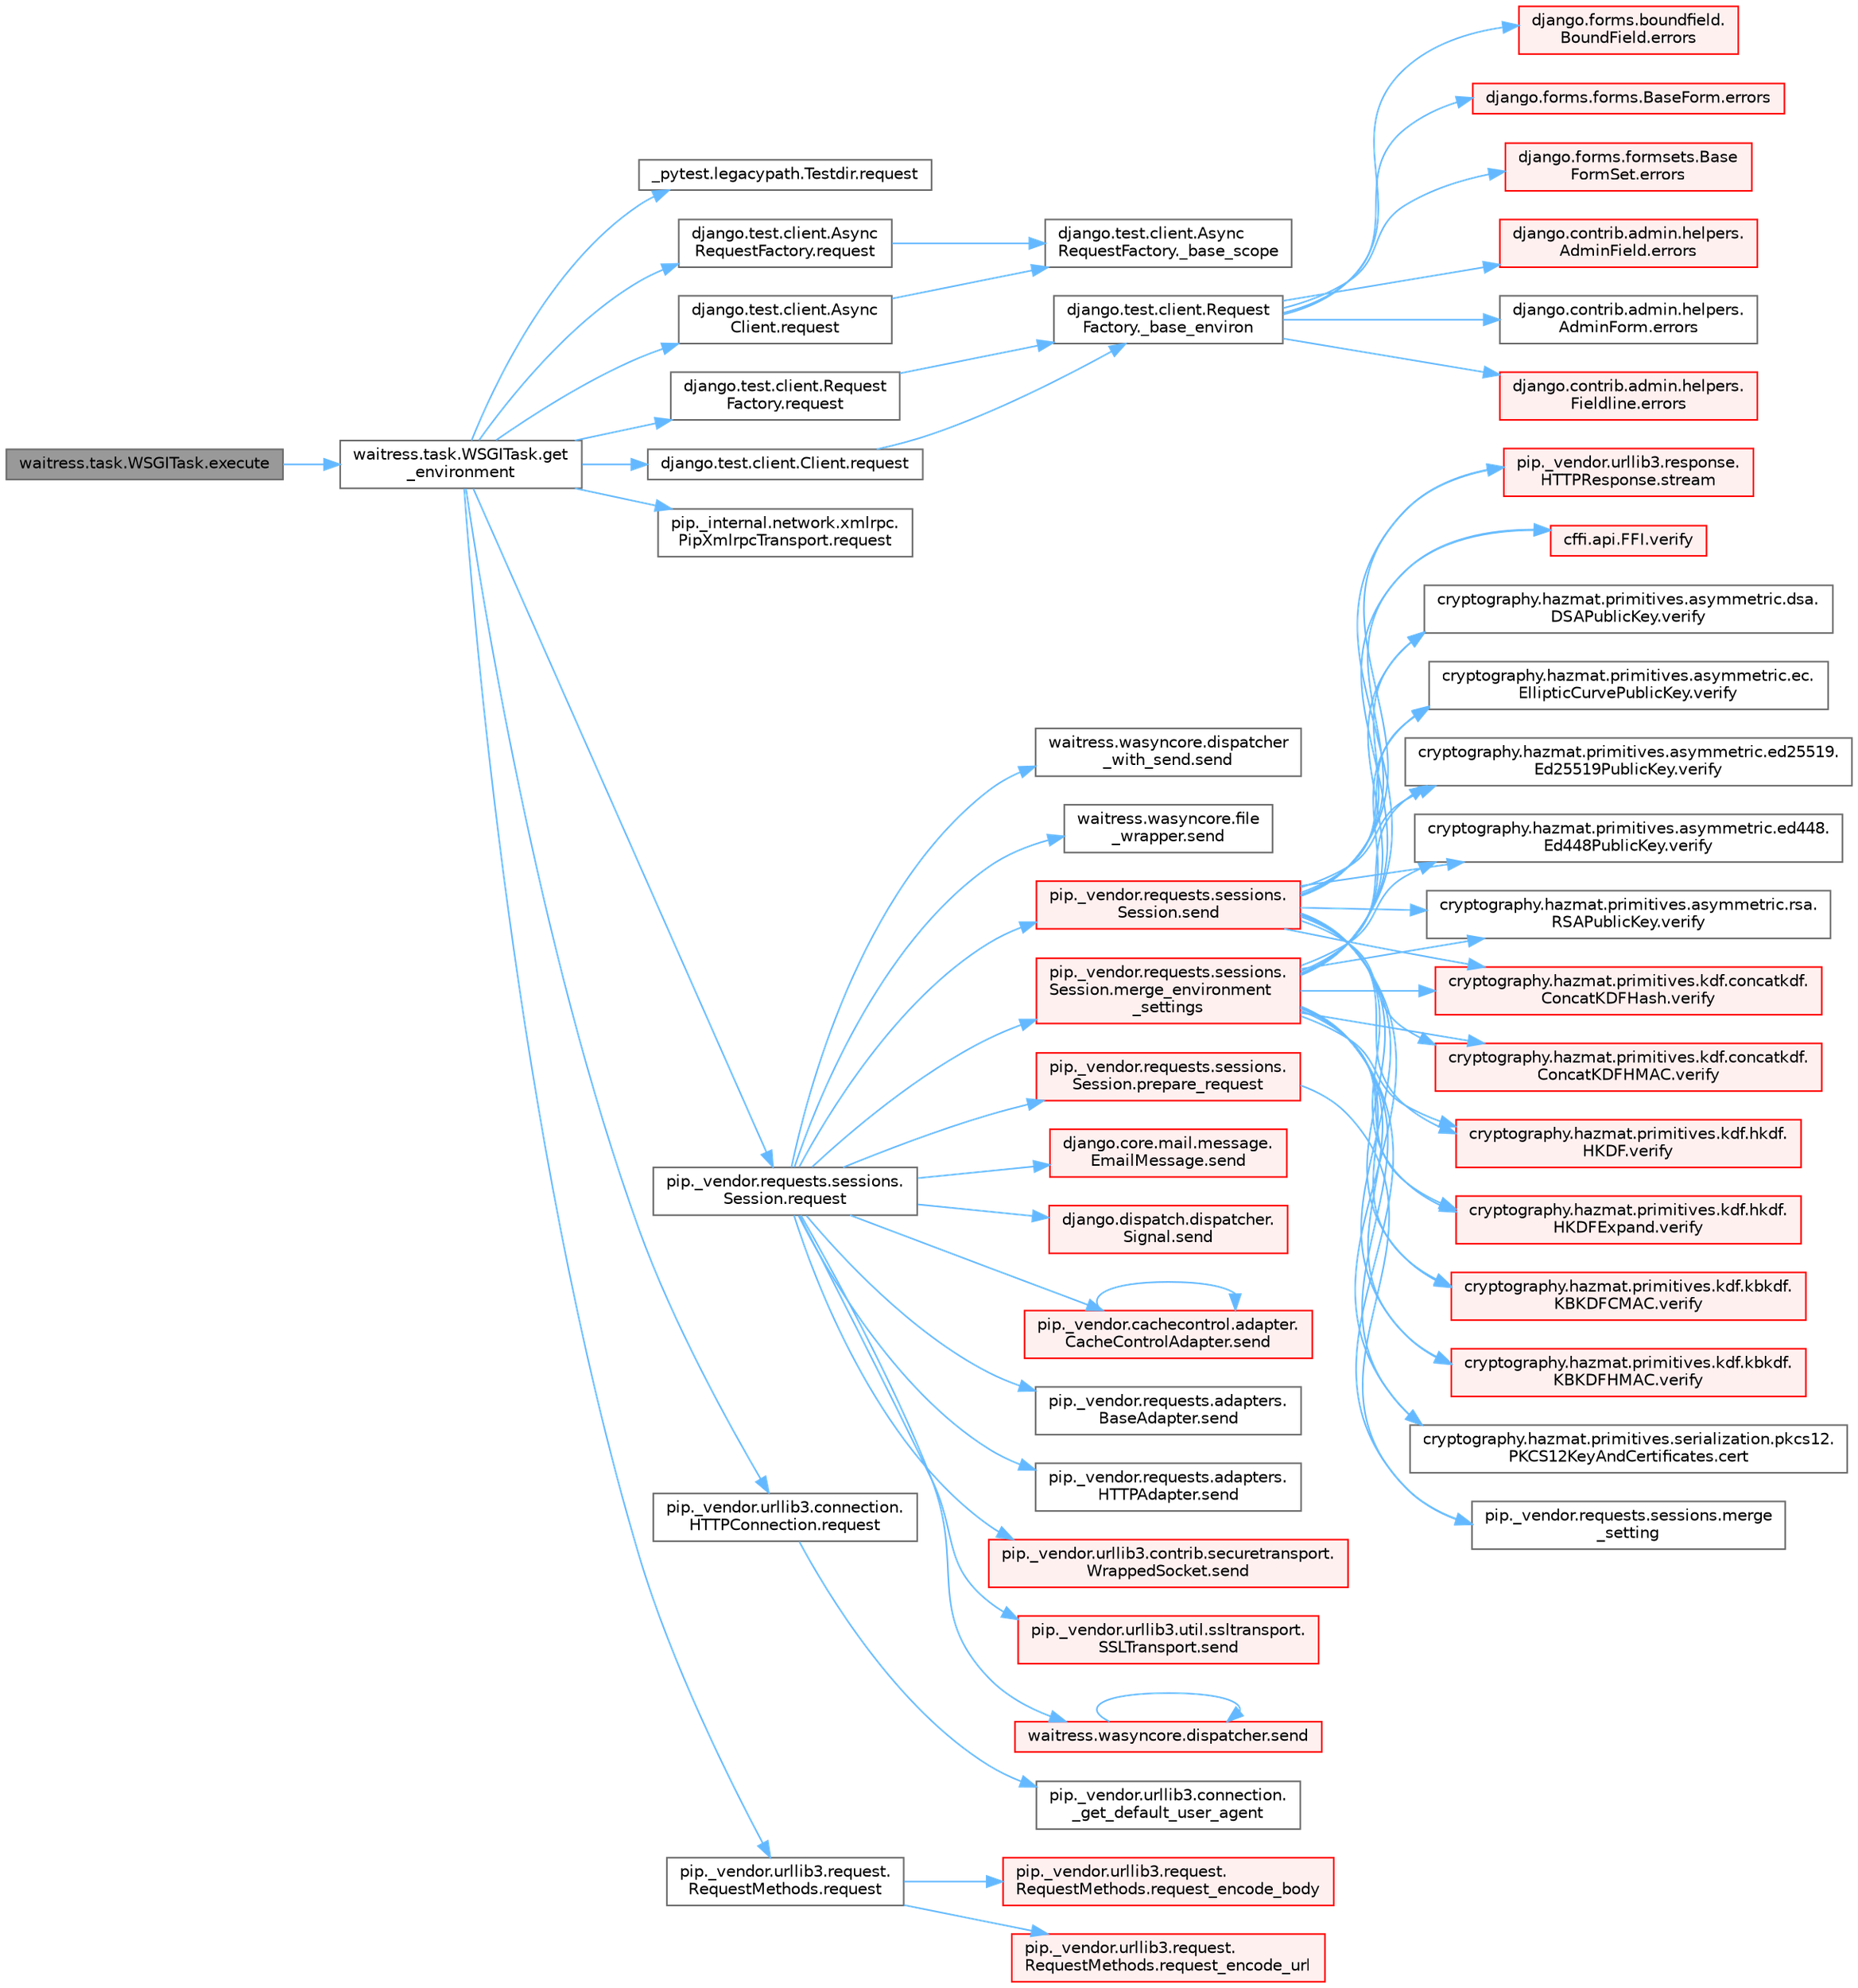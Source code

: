 digraph "waitress.task.WSGITask.execute"
{
 // LATEX_PDF_SIZE
  bgcolor="transparent";
  edge [fontname=Helvetica,fontsize=10,labelfontname=Helvetica,labelfontsize=10];
  node [fontname=Helvetica,fontsize=10,shape=box,height=0.2,width=0.4];
  rankdir="LR";
  Node1 [id="Node000001",label="waitress.task.WSGITask.execute",height=0.2,width=0.4,color="gray40", fillcolor="grey60", style="filled", fontcolor="black",tooltip=" "];
  Node1 -> Node2 [id="edge1_Node000001_Node000002",color="steelblue1",style="solid",tooltip=" "];
  Node2 [id="Node000002",label="waitress.task.WSGITask.get\l_environment",height=0.2,width=0.4,color="grey40", fillcolor="white", style="filled",URL="$classwaitress_1_1task_1_1_w_s_g_i_task.html#a9a1b4b87c8f7bee8209018ee7c743c26",tooltip=" "];
  Node2 -> Node3 [id="edge2_Node000002_Node000003",color="steelblue1",style="solid",tooltip=" "];
  Node3 [id="Node000003",label="_pytest.legacypath.Testdir.request",height=0.2,width=0.4,color="grey40", fillcolor="white", style="filled",URL="$class__pytest_1_1legacypath_1_1_testdir.html#a0e10c900efcd764da85254119e4d64c4",tooltip=" "];
  Node2 -> Node4 [id="edge3_Node000002_Node000004",color="steelblue1",style="solid",tooltip=" "];
  Node4 [id="Node000004",label="django.test.client.Async\lClient.request",height=0.2,width=0.4,color="grey40", fillcolor="white", style="filled",URL="$classdjango_1_1test_1_1client_1_1_async_client.html#a891cc2f6b81dcf3583bbbde8d21a713a",tooltip=" "];
  Node4 -> Node5 [id="edge4_Node000004_Node000005",color="steelblue1",style="solid",tooltip=" "];
  Node5 [id="Node000005",label="django.test.client.Async\lRequestFactory._base_scope",height=0.2,width=0.4,color="grey40", fillcolor="white", style="filled",URL="$classdjango_1_1test_1_1client_1_1_async_request_factory.html#a0e43cc21668d0a42c46524d5116d8654",tooltip=" "];
  Node2 -> Node6 [id="edge5_Node000002_Node000006",color="steelblue1",style="solid",tooltip=" "];
  Node6 [id="Node000006",label="django.test.client.Async\lRequestFactory.request",height=0.2,width=0.4,color="grey40", fillcolor="white", style="filled",URL="$classdjango_1_1test_1_1client_1_1_async_request_factory.html#aab026845547a4c2d9203b8710b90f6cd",tooltip=" "];
  Node6 -> Node5 [id="edge6_Node000006_Node000005",color="steelblue1",style="solid",tooltip=" "];
  Node2 -> Node7 [id="edge7_Node000002_Node000007",color="steelblue1",style="solid",tooltip=" "];
  Node7 [id="Node000007",label="django.test.client.Client.request",height=0.2,width=0.4,color="grey40", fillcolor="white", style="filled",URL="$classdjango_1_1test_1_1client_1_1_client.html#a2f51c5251142ab6503937051936e33fa",tooltip=" "];
  Node7 -> Node8 [id="edge8_Node000007_Node000008",color="steelblue1",style="solid",tooltip=" "];
  Node8 [id="Node000008",label="django.test.client.Request\lFactory._base_environ",height=0.2,width=0.4,color="grey40", fillcolor="white", style="filled",URL="$classdjango_1_1test_1_1client_1_1_request_factory.html#ab650654b992f4e9fc9e30bd0442973c1",tooltip=" "];
  Node8 -> Node9 [id="edge9_Node000008_Node000009",color="steelblue1",style="solid",tooltip=" "];
  Node9 [id="Node000009",label="django.contrib.admin.helpers.\lAdminField.errors",height=0.2,width=0.4,color="red", fillcolor="#FFF0F0", style="filled",URL="$classdjango_1_1contrib_1_1admin_1_1helpers_1_1_admin_field.html#a2ed7041739e06b7ebeb076401379c675",tooltip=" "];
  Node8 -> Node1821 [id="edge10_Node000008_Node001821",color="steelblue1",style="solid",tooltip=" "];
  Node1821 [id="Node001821",label="django.contrib.admin.helpers.\lAdminForm.errors",height=0.2,width=0.4,color="grey40", fillcolor="white", style="filled",URL="$classdjango_1_1contrib_1_1admin_1_1helpers_1_1_admin_form.html#a3ccc9540a232de721c24f95c26a2b34a",tooltip=" "];
  Node8 -> Node1822 [id="edge11_Node000008_Node001822",color="steelblue1",style="solid",tooltip=" "];
  Node1822 [id="Node001822",label="django.contrib.admin.helpers.\lFieldline.errors",height=0.2,width=0.4,color="red", fillcolor="#FFF0F0", style="filled",URL="$classdjango_1_1contrib_1_1admin_1_1helpers_1_1_fieldline.html#ac0094313ce4b91212414f914a381499d",tooltip=" "];
  Node8 -> Node1823 [id="edge12_Node000008_Node001823",color="steelblue1",style="solid",tooltip=" "];
  Node1823 [id="Node001823",label="django.forms.boundfield.\lBoundField.errors",height=0.2,width=0.4,color="red", fillcolor="#FFF0F0", style="filled",URL="$classdjango_1_1forms_1_1boundfield_1_1_bound_field.html#a47569da22ccdcdd1bb15a2506a0a5f6e",tooltip=" "];
  Node8 -> Node1824 [id="edge13_Node000008_Node001824",color="steelblue1",style="solid",tooltip=" "];
  Node1824 [id="Node001824",label="django.forms.forms.BaseForm.errors",height=0.2,width=0.4,color="red", fillcolor="#FFF0F0", style="filled",URL="$classdjango_1_1forms_1_1forms_1_1_base_form.html#aca47cb75eb6c321d1c429b33eca94d49",tooltip=" "];
  Node8 -> Node1909 [id="edge14_Node000008_Node001909",color="steelblue1",style="solid",tooltip=" "];
  Node1909 [id="Node001909",label="django.forms.formsets.Base\lFormSet.errors",height=0.2,width=0.4,color="red", fillcolor="#FFF0F0", style="filled",URL="$classdjango_1_1forms_1_1formsets_1_1_base_form_set.html#a9e249e2240c3ae2775249e3d3da42020",tooltip=" "];
  Node2 -> Node470 [id="edge15_Node000002_Node000470",color="steelblue1",style="solid",tooltip=" "];
  Node470 [id="Node000470",label="django.test.client.Request\lFactory.request",height=0.2,width=0.4,color="grey40", fillcolor="white", style="filled",URL="$classdjango_1_1test_1_1client_1_1_request_factory.html#adae411ab0df6839c5364b647e4dc63ad",tooltip=" "];
  Node470 -> Node8 [id="edge16_Node000470_Node000008",color="steelblue1",style="solid",tooltip=" "];
  Node2 -> Node471 [id="edge17_Node000002_Node000471",color="steelblue1",style="solid",tooltip=" "];
  Node471 [id="Node000471",label="pip._internal.network.xmlrpc.\lPipXmlrpcTransport.request",height=0.2,width=0.4,color="grey40", fillcolor="white", style="filled",URL="$classpip_1_1__internal_1_1network_1_1xmlrpc_1_1_pip_xmlrpc_transport.html#a91d1ed180fbf8bcc25f6747a72614c5f",tooltip=" "];
  Node2 -> Node472 [id="edge18_Node000002_Node000472",color="steelblue1",style="solid",tooltip=" "];
  Node472 [id="Node000472",label="pip._vendor.requests.sessions.\lSession.request",height=0.2,width=0.4,color="grey40", fillcolor="white", style="filled",URL="$classpip_1_1__vendor_1_1requests_1_1sessions_1_1_session.html#a3dddfa16e93faa1a1a553936d913482b",tooltip=" "];
  Node472 -> Node473 [id="edge19_Node000472_Node000473",color="steelblue1",style="solid",tooltip=" "];
  Node473 [id="Node000473",label="pip._vendor.requests.sessions.\lSession.merge_environment\l_settings",height=0.2,width=0.4,color="red", fillcolor="#FFF0F0", style="filled",URL="$classpip_1_1__vendor_1_1requests_1_1sessions_1_1_session.html#a1bbc07ae0fd8434a0ae651e3eb482be0",tooltip=" "];
  Node473 -> Node474 [id="edge20_Node000473_Node000474",color="steelblue1",style="solid",tooltip=" "];
  Node474 [id="Node000474",label="cryptography.hazmat.primitives.serialization.pkcs12.\lPKCS12KeyAndCertificates.cert",height=0.2,width=0.4,color="grey40", fillcolor="white", style="filled",URL="$classcryptography_1_1hazmat_1_1primitives_1_1serialization_1_1pkcs12_1_1_p_k_c_s12_key_and_certificates.html#a7a1d98fee8ed8175805ab085c9ecb5e0",tooltip=" "];
  Node473 -> Node475 [id="edge21_Node000473_Node000475",color="steelblue1",style="solid",tooltip=" "];
  Node475 [id="Node000475",label="pip._vendor.requests.sessions.merge\l_setting",height=0.2,width=0.4,color="grey40", fillcolor="white", style="filled",URL="$namespacepip_1_1__vendor_1_1requests_1_1sessions.html#a2ff5e46d93c274334e41f4544e9eda84",tooltip=" "];
  Node473 -> Node203 [id="edge22_Node000473_Node000203",color="steelblue1",style="solid",tooltip=" "];
  Node203 [id="Node000203",label="pip._vendor.urllib3.response.\lHTTPResponse.stream",height=0.2,width=0.4,color="red", fillcolor="#FFF0F0", style="filled",URL="$classpip_1_1__vendor_1_1urllib3_1_1response_1_1_h_t_t_p_response.html#a8d802b25f09dd341838a1d631ffc4f62",tooltip=" "];
  Node473 -> Node476 [id="edge23_Node000473_Node000476",color="steelblue1",style="solid",tooltip=" "];
  Node476 [id="Node000476",label="cffi.api.FFI.verify",height=0.2,width=0.4,color="red", fillcolor="#FFF0F0", style="filled",URL="$classcffi_1_1api_1_1_f_f_i.html#ac05cd4cf779cb85543c4cd5fa8a6d333",tooltip=" "];
  Node473 -> Node478 [id="edge24_Node000473_Node000478",color="steelblue1",style="solid",tooltip=" "];
  Node478 [id="Node000478",label="cryptography.hazmat.primitives.asymmetric.dsa.\lDSAPublicKey.verify",height=0.2,width=0.4,color="grey40", fillcolor="white", style="filled",URL="$classcryptography_1_1hazmat_1_1primitives_1_1asymmetric_1_1dsa_1_1_d_s_a_public_key.html#ad0552a7e074dda3d2486b6e918cfc9d8",tooltip=" "];
  Node473 -> Node479 [id="edge25_Node000473_Node000479",color="steelblue1",style="solid",tooltip=" "];
  Node479 [id="Node000479",label="cryptography.hazmat.primitives.asymmetric.ec.\lEllipticCurvePublicKey.verify",height=0.2,width=0.4,color="grey40", fillcolor="white", style="filled",URL="$classcryptography_1_1hazmat_1_1primitives_1_1asymmetric_1_1ec_1_1_elliptic_curve_public_key.html#a7f75c00034242b7ae917b567db16bf60",tooltip=" "];
  Node473 -> Node480 [id="edge26_Node000473_Node000480",color="steelblue1",style="solid",tooltip=" "];
  Node480 [id="Node000480",label="cryptography.hazmat.primitives.asymmetric.ed25519.\lEd25519PublicKey.verify",height=0.2,width=0.4,color="grey40", fillcolor="white", style="filled",URL="$classcryptography_1_1hazmat_1_1primitives_1_1asymmetric_1_1ed25519_1_1_ed25519_public_key.html#a23d01b9908cadb1f6765bd6792371c80",tooltip=" "];
  Node473 -> Node481 [id="edge27_Node000473_Node000481",color="steelblue1",style="solid",tooltip=" "];
  Node481 [id="Node000481",label="cryptography.hazmat.primitives.asymmetric.ed448.\lEd448PublicKey.verify",height=0.2,width=0.4,color="grey40", fillcolor="white", style="filled",URL="$classcryptography_1_1hazmat_1_1primitives_1_1asymmetric_1_1ed448_1_1_ed448_public_key.html#a34d2a2d64f969ef56c2cb67994bacf86",tooltip=" "];
  Node473 -> Node482 [id="edge28_Node000473_Node000482",color="steelblue1",style="solid",tooltip=" "];
  Node482 [id="Node000482",label="cryptography.hazmat.primitives.asymmetric.rsa.\lRSAPublicKey.verify",height=0.2,width=0.4,color="grey40", fillcolor="white", style="filled",URL="$classcryptography_1_1hazmat_1_1primitives_1_1asymmetric_1_1rsa_1_1_r_s_a_public_key.html#a8c3715fa7e1b4a8bfd89482e40f1fe53",tooltip=" "];
  Node473 -> Node483 [id="edge29_Node000473_Node000483",color="steelblue1",style="solid",tooltip=" "];
  Node483 [id="Node000483",label="cryptography.hazmat.primitives.kdf.concatkdf.\lConcatKDFHash.verify",height=0.2,width=0.4,color="red", fillcolor="#FFF0F0", style="filled",URL="$classcryptography_1_1hazmat_1_1primitives_1_1kdf_1_1concatkdf_1_1_concat_k_d_f_hash.html#a872e664133e0cc33672c6fa5929f0bf8",tooltip=" "];
  Node473 -> Node508 [id="edge30_Node000473_Node000508",color="steelblue1",style="solid",tooltip=" "];
  Node508 [id="Node000508",label="cryptography.hazmat.primitives.kdf.concatkdf.\lConcatKDFHMAC.verify",height=0.2,width=0.4,color="red", fillcolor="#FFF0F0", style="filled",URL="$classcryptography_1_1hazmat_1_1primitives_1_1kdf_1_1concatkdf_1_1_concat_k_d_f_h_m_a_c.html#aa6a81903e1b96874301933bc996c78bd",tooltip=" "];
  Node473 -> Node509 [id="edge31_Node000473_Node000509",color="steelblue1",style="solid",tooltip=" "];
  Node509 [id="Node000509",label="cryptography.hazmat.primitives.kdf.hkdf.\lHKDF.verify",height=0.2,width=0.4,color="red", fillcolor="#FFF0F0", style="filled",URL="$classcryptography_1_1hazmat_1_1primitives_1_1kdf_1_1hkdf_1_1_h_k_d_f.html#a7ac8bf663d79e3c30b68d44331902304",tooltip=" "];
  Node473 -> Node510 [id="edge32_Node000473_Node000510",color="steelblue1",style="solid",tooltip=" "];
  Node510 [id="Node000510",label="cryptography.hazmat.primitives.kdf.hkdf.\lHKDFExpand.verify",height=0.2,width=0.4,color="red", fillcolor="#FFF0F0", style="filled",URL="$classcryptography_1_1hazmat_1_1primitives_1_1kdf_1_1hkdf_1_1_h_k_d_f_expand.html#a74f916e6649372a432769965a7e01fea",tooltip=" "];
  Node473 -> Node511 [id="edge33_Node000473_Node000511",color="steelblue1",style="solid",tooltip=" "];
  Node511 [id="Node000511",label="cryptography.hazmat.primitives.kdf.kbkdf.\lKBKDFCMAC.verify",height=0.2,width=0.4,color="red", fillcolor="#FFF0F0", style="filled",URL="$classcryptography_1_1hazmat_1_1primitives_1_1kdf_1_1kbkdf_1_1_k_b_k_d_f_c_m_a_c.html#ab97e9dff30b4fe2752f1457c582fb0e3",tooltip=" "];
  Node473 -> Node512 [id="edge34_Node000473_Node000512",color="steelblue1",style="solid",tooltip=" "];
  Node512 [id="Node000512",label="cryptography.hazmat.primitives.kdf.kbkdf.\lKBKDFHMAC.verify",height=0.2,width=0.4,color="red", fillcolor="#FFF0F0", style="filled",URL="$classcryptography_1_1hazmat_1_1primitives_1_1kdf_1_1kbkdf_1_1_k_b_k_d_f_h_m_a_c.html#a34c59907c93650471d5ef56197cc0522",tooltip=" "];
  Node472 -> Node4448 [id="edge35_Node000472_Node004448",color="steelblue1",style="solid",tooltip=" "];
  Node4448 [id="Node004448",label="pip._vendor.requests.sessions.\lSession.prepare_request",height=0.2,width=0.4,color="red", fillcolor="#FFF0F0", style="filled",URL="$classpip_1_1__vendor_1_1requests_1_1sessions_1_1_session.html#a486c476ce9c610313da438d9fbd53f7b",tooltip=" "];
  Node4448 -> Node475 [id="edge36_Node004448_Node000475",color="steelblue1",style="solid",tooltip=" "];
  Node472 -> Node4324 [id="edge37_Node000472_Node004324",color="steelblue1",style="solid",tooltip=" "];
  Node4324 [id="Node004324",label="django.core.mail.message.\lEmailMessage.send",height=0.2,width=0.4,color="red", fillcolor="#FFF0F0", style="filled",URL="$classdjango_1_1core_1_1mail_1_1message_1_1_email_message.html#a18fd6d168e6aa27742a4057b4ab9b439",tooltip=" "];
  Node472 -> Node4328 [id="edge38_Node000472_Node004328",color="steelblue1",style="solid",tooltip=" "];
  Node4328 [id="Node004328",label="django.dispatch.dispatcher.\lSignal.send",height=0.2,width=0.4,color="red", fillcolor="#FFF0F0", style="filled",URL="$classdjango_1_1dispatch_1_1dispatcher_1_1_signal.html#a065269c5c5f8d45e7b902dda3245bdbb",tooltip=" "];
  Node472 -> Node4331 [id="edge39_Node000472_Node004331",color="steelblue1",style="solid",tooltip=" "];
  Node4331 [id="Node004331",label="pip._vendor.cachecontrol.adapter.\lCacheControlAdapter.send",height=0.2,width=0.4,color="red", fillcolor="#FFF0F0", style="filled",URL="$classpip_1_1__vendor_1_1cachecontrol_1_1adapter_1_1_cache_control_adapter.html#a7f846578832fd1a27f921f7466b4d2fa",tooltip=" "];
  Node4331 -> Node4331 [id="edge40_Node004331_Node004331",color="steelblue1",style="solid",tooltip=" "];
  Node472 -> Node4334 [id="edge41_Node000472_Node004334",color="steelblue1",style="solid",tooltip=" "];
  Node4334 [id="Node004334",label="pip._vendor.requests.adapters.\lBaseAdapter.send",height=0.2,width=0.4,color="grey40", fillcolor="white", style="filled",URL="$classpip_1_1__vendor_1_1requests_1_1adapters_1_1_base_adapter.html#a71b96d00d14b1eb64886afb3d5a6e2b0",tooltip=" "];
  Node472 -> Node4335 [id="edge42_Node000472_Node004335",color="steelblue1",style="solid",tooltip=" "];
  Node4335 [id="Node004335",label="pip._vendor.requests.adapters.\lHTTPAdapter.send",height=0.2,width=0.4,color="grey40", fillcolor="white", style="filled",URL="$classpip_1_1__vendor_1_1requests_1_1adapters_1_1_h_t_t_p_adapter.html#aa75dd0f80148babfc8b50bbc9a504e8d",tooltip=" "];
  Node472 -> Node4336 [id="edge43_Node000472_Node004336",color="steelblue1",style="solid",tooltip=" "];
  Node4336 [id="Node004336",label="pip._vendor.requests.sessions.\lSession.send",height=0.2,width=0.4,color="red", fillcolor="#FFF0F0", style="filled",URL="$classpip_1_1__vendor_1_1requests_1_1sessions_1_1_session.html#ac53877008b8d3c6901be36033885124c",tooltip=" "];
  Node4336 -> Node474 [id="edge44_Node004336_Node000474",color="steelblue1",style="solid",tooltip=" "];
  Node4336 -> Node203 [id="edge45_Node004336_Node000203",color="steelblue1",style="solid",tooltip=" "];
  Node4336 -> Node476 [id="edge46_Node004336_Node000476",color="steelblue1",style="solid",tooltip=" "];
  Node4336 -> Node478 [id="edge47_Node004336_Node000478",color="steelblue1",style="solid",tooltip=" "];
  Node4336 -> Node479 [id="edge48_Node004336_Node000479",color="steelblue1",style="solid",tooltip=" "];
  Node4336 -> Node480 [id="edge49_Node004336_Node000480",color="steelblue1",style="solid",tooltip=" "];
  Node4336 -> Node481 [id="edge50_Node004336_Node000481",color="steelblue1",style="solid",tooltip=" "];
  Node4336 -> Node482 [id="edge51_Node004336_Node000482",color="steelblue1",style="solid",tooltip=" "];
  Node4336 -> Node483 [id="edge52_Node004336_Node000483",color="steelblue1",style="solid",tooltip=" "];
  Node4336 -> Node508 [id="edge53_Node004336_Node000508",color="steelblue1",style="solid",tooltip=" "];
  Node4336 -> Node509 [id="edge54_Node004336_Node000509",color="steelblue1",style="solid",tooltip=" "];
  Node4336 -> Node510 [id="edge55_Node004336_Node000510",color="steelblue1",style="solid",tooltip=" "];
  Node4336 -> Node511 [id="edge56_Node004336_Node000511",color="steelblue1",style="solid",tooltip=" "];
  Node4336 -> Node512 [id="edge57_Node004336_Node000512",color="steelblue1",style="solid",tooltip=" "];
  Node472 -> Node4341 [id="edge58_Node000472_Node004341",color="steelblue1",style="solid",tooltip=" "];
  Node4341 [id="Node004341",label="pip._vendor.urllib3.contrib.securetransport.\lWrappedSocket.send",height=0.2,width=0.4,color="red", fillcolor="#FFF0F0", style="filled",URL="$classpip_1_1__vendor_1_1urllib3_1_1contrib_1_1securetransport_1_1_wrapped_socket.html#afefa6637ff2836086372e94b4872b076",tooltip=" "];
  Node472 -> Node4343 [id="edge59_Node000472_Node004343",color="steelblue1",style="solid",tooltip=" "];
  Node4343 [id="Node004343",label="pip._vendor.urllib3.util.ssltransport.\lSSLTransport.send",height=0.2,width=0.4,color="red", fillcolor="#FFF0F0", style="filled",URL="$classpip_1_1__vendor_1_1urllib3_1_1util_1_1ssltransport_1_1_s_s_l_transport.html#ae07b4d8069dbc1dab07b52db5acdb71a",tooltip=" "];
  Node472 -> Node4344 [id="edge60_Node000472_Node004344",color="steelblue1",style="solid",tooltip=" "];
  Node4344 [id="Node004344",label="waitress.wasyncore.dispatcher.send",height=0.2,width=0.4,color="red", fillcolor="#FFF0F0", style="filled",URL="$classwaitress_1_1wasyncore_1_1dispatcher.html#aa36a1d97600508f07138eab0658775c9",tooltip=" "];
  Node4344 -> Node4344 [id="edge61_Node004344_Node004344",color="steelblue1",style="solid",tooltip=" "];
  Node472 -> Node4345 [id="edge62_Node000472_Node004345",color="steelblue1",style="solid",tooltip=" "];
  Node4345 [id="Node004345",label="waitress.wasyncore.dispatcher\l_with_send.send",height=0.2,width=0.4,color="grey40", fillcolor="white", style="filled",URL="$classwaitress_1_1wasyncore_1_1dispatcher__with__send.html#a47052361f8df52adae77154c5ac2e95d",tooltip=" "];
  Node472 -> Node4346 [id="edge63_Node000472_Node004346",color="steelblue1",style="solid",tooltip=" "];
  Node4346 [id="Node004346",label="waitress.wasyncore.file\l_wrapper.send",height=0.2,width=0.4,color="grey40", fillcolor="white", style="filled",URL="$classwaitress_1_1wasyncore_1_1file__wrapper.html#a3db1f84334179b63edb654a8da19820c",tooltip=" "];
  Node2 -> Node988 [id="edge64_Node000002_Node000988",color="steelblue1",style="solid",tooltip=" "];
  Node988 [id="Node000988",label="pip._vendor.urllib3.connection.\lHTTPConnection.request",height=0.2,width=0.4,color="grey40", fillcolor="white", style="filled",URL="$classpip_1_1__vendor_1_1urllib3_1_1connection_1_1_h_t_t_p_connection.html#a67e552c4d242e4169bdf7319269a417f",tooltip=" "];
  Node988 -> Node989 [id="edge65_Node000988_Node000989",color="steelblue1",style="solid",tooltip=" "];
  Node989 [id="Node000989",label="pip._vendor.urllib3.connection.\l_get_default_user_agent",height=0.2,width=0.4,color="grey40", fillcolor="white", style="filled",URL="$namespacepip_1_1__vendor_1_1urllib3_1_1connection.html#a470b189321329d9264e7756710ba9ae2",tooltip=" "];
  Node2 -> Node990 [id="edge66_Node000002_Node000990",color="steelblue1",style="solid",tooltip=" "];
  Node990 [id="Node000990",label="pip._vendor.urllib3.request.\lRequestMethods.request",height=0.2,width=0.4,color="grey40", fillcolor="white", style="filled",URL="$classpip_1_1__vendor_1_1urllib3_1_1request_1_1_request_methods.html#a73541f2f0edc7df7413b043e33c69e7f",tooltip=" "];
  Node990 -> Node991 [id="edge67_Node000990_Node000991",color="steelblue1",style="solid",tooltip=" "];
  Node991 [id="Node000991",label="pip._vendor.urllib3.request.\lRequestMethods.request_encode_body",height=0.2,width=0.4,color="red", fillcolor="#FFF0F0", style="filled",URL="$classpip_1_1__vendor_1_1urllib3_1_1request_1_1_request_methods.html#a2c8e6a574936ea1059cda06ae71793fc",tooltip=" "];
  Node990 -> Node1030 [id="edge68_Node000990_Node001030",color="steelblue1",style="solid",tooltip=" "];
  Node1030 [id="Node001030",label="pip._vendor.urllib3.request.\lRequestMethods.request_encode_url",height=0.2,width=0.4,color="red", fillcolor="#FFF0F0", style="filled",URL="$classpip_1_1__vendor_1_1urllib3_1_1request_1_1_request_methods.html#a364d38202ff4ab728e7bad368e74a431",tooltip=" "];
}

